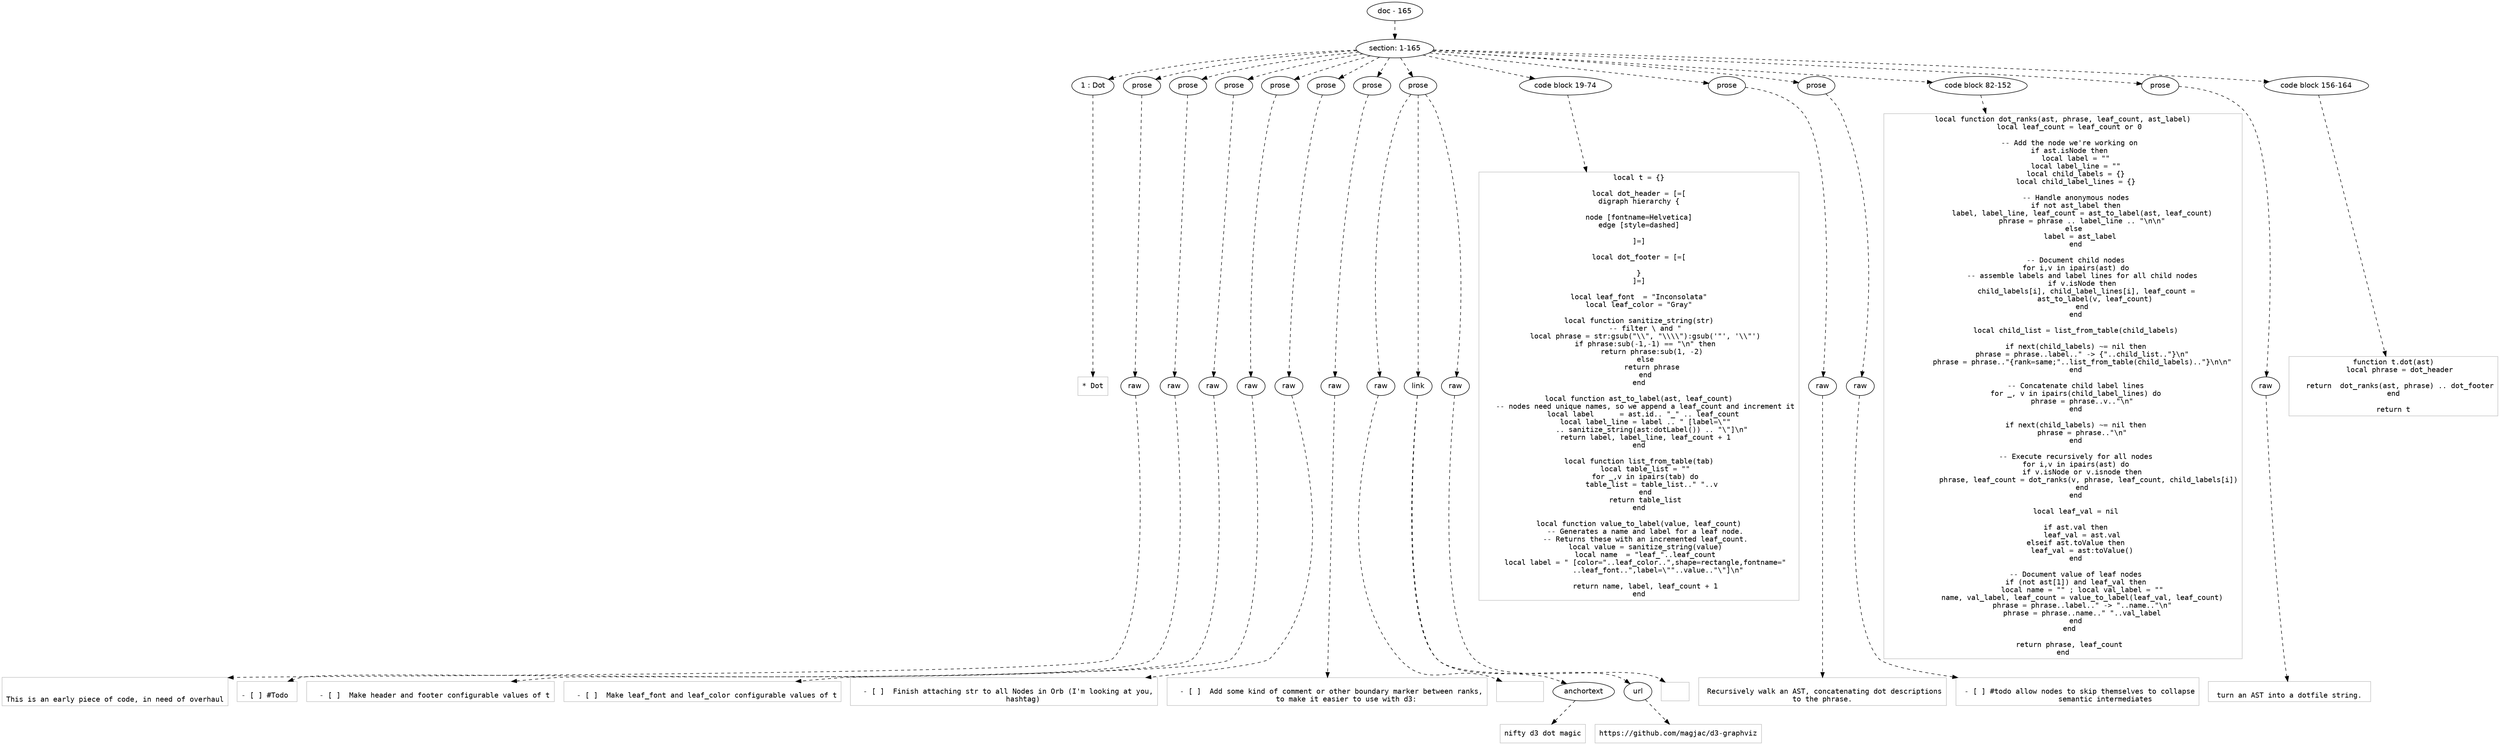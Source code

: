 digraph hierarchy {

node [fontname=Helvetica]
edge [style=dashed]

doc_0 [label="doc - 165"]


doc_0 -> { section_1}
{rank=same; section_1}

section_1 [label="section: 1-165"]


section_1 -> { header_2 prose_3 prose_4 prose_5 prose_6 prose_7 prose_8 prose_9 codeblock_10 prose_11 prose_12 codeblock_13 prose_14 codeblock_15}
{rank=same; header_2 prose_3 prose_4 prose_5 prose_6 prose_7 prose_8 prose_9 codeblock_10 prose_11 prose_12 codeblock_13 prose_14 codeblock_15}

header_2 [label="1 : Dot"]

prose_3 [label="prose"]

prose_4 [label="prose"]

prose_5 [label="prose"]

prose_6 [label="prose"]

prose_7 [label="prose"]

prose_8 [label="prose"]

prose_9 [label="prose"]

codeblock_10 [label="code block 19-74"]

prose_11 [label="prose"]

prose_12 [label="prose"]

codeblock_13 [label="code block 82-152"]

prose_14 [label="prose"]

codeblock_15 [label="code block 156-164"]


header_2 -> leaf_16
leaf_16  [color=Gray,shape=rectangle,fontname=Inconsolata,label="* Dot"]
prose_3 -> { raw_17}
{rank=same; raw_17}

raw_17 [label="raw"]


raw_17 -> leaf_18
leaf_18  [color=Gray,shape=rectangle,fontname=Inconsolata,label="

This is an early piece of code, in need of overhaul
"]
prose_4 -> { raw_19}
{rank=same; raw_19}

raw_19 [label="raw"]


raw_19 -> leaf_20
leaf_20  [color=Gray,shape=rectangle,fontname=Inconsolata,label="
- [ ] #Todo 
"]
prose_5 -> { raw_21}
{rank=same; raw_21}

raw_21 [label="raw"]


raw_21 -> leaf_22
leaf_22  [color=Gray,shape=rectangle,fontname=Inconsolata,label="
  - [ ]  Make header and footer configurable values of t
"]
prose_6 -> { raw_23}
{rank=same; raw_23}

raw_23 [label="raw"]


raw_23 -> leaf_24
leaf_24  [color=Gray,shape=rectangle,fontname=Inconsolata,label="
  - [ ]  Make leaf_font and leaf_color configurable values of t
"]
prose_7 -> { raw_25}
{rank=same; raw_25}

raw_25 [label="raw"]


raw_25 -> leaf_26
leaf_26  [color=Gray,shape=rectangle,fontname=Inconsolata,label="
  - [ ]  Finish attaching str to all Nodes in Orb (I'm looking at you,
         hashtag)
"]
prose_8 -> { raw_27}
{rank=same; raw_27}

raw_27 [label="raw"]


raw_27 -> leaf_28
leaf_28  [color=Gray,shape=rectangle,fontname=Inconsolata,label="
  - [ ]  Add some kind of comment or other boundary marker between ranks,
         to make it easier to use with d3:
"]
prose_9 -> { raw_29 link_30 raw_31}
{rank=same; raw_29 link_30 raw_31}

raw_29 [label="raw"]

link_30 [label="link"]

raw_31 [label="raw"]


raw_29 -> leaf_32
leaf_32  [color=Gray,shape=rectangle,fontname=Inconsolata,label="
         "]
link_30 -> { anchortext_33 url_34}
{rank=same; anchortext_33 url_34}

anchortext_33 [label="anchortext"]

url_34 [label="url"]


anchortext_33 -> leaf_35
leaf_35  [color=Gray,shape=rectangle,fontname=Inconsolata,label="nifty d3 dot magic"]
url_34 -> leaf_36
leaf_36  [color=Gray,shape=rectangle,fontname=Inconsolata,label="https://github.com/magjac/d3-graphviz"]
raw_31 -> leaf_37
leaf_37  [color=Gray,shape=rectangle,fontname=Inconsolata,label="
"]
codeblock_10 -> leaf_38
leaf_38  [color=Gray,shape=rectangle,fontname=Inconsolata,label="local t = {}

local dot_header = [=[
digraph hierarchy {

node [fontname=Helvetica]
edge [style=dashed]

]=]

local dot_footer = [=[

}
]=]

local leaf_font  = \"Inconsolata\"
local leaf_color = \"Gray\"

local function sanitize_string(str)
   -- filter \\ and \"
   local phrase = str:gsub(\"\\\\\", \"\\\\\\\\\"):gsub('\"', '\\\\\"')
   if phrase:sub(-1,-1) == \"\\n\" then
      return phrase:sub(1, -2)
   else
      return phrase
   end
end

local function ast_to_label(ast, leaf_count)
   -- nodes need unique names, so we append a leaf_count and increment it
   local label      = ast.id.. \"_\" .. leaf_count 
   local label_line = label .. \" [label=\\\"\"
      .. sanitize_string(ast:dotLabel()) .. \"\\\"]\\n\"
   return label, label_line, leaf_count + 1
end

local function list_from_table(tab)
   local table_list = \"\"
   for _,v in ipairs(tab) do
      table_list = table_list..\" \"..v
   end
   return table_list
end

local function value_to_label(value, leaf_count)
   -- Generates a name and label for a leaf node.
   -- Returns these with an incremented leaf_count.
   local value = sanitize_string(value)
   local name  = \"leaf_\"..leaf_count
   local label = \" [color=\"..leaf_color..\",shape=rectangle,fontname=\"
         ..leaf_font..\",label=\\\"\"..value..\"\\\"]\\n\"

   return name, label, leaf_count + 1
end"]
prose_11 -> { raw_39}
{rank=same; raw_39}

raw_39 [label="raw"]


raw_39 -> leaf_40
leaf_40  [color=Gray,shape=rectangle,fontname=Inconsolata,label="
 Recursively walk an AST, concatenating dot descriptions
 to the phrase. 
"]
prose_12 -> { raw_41}
{rank=same; raw_41}

raw_41 [label="raw"]


raw_41 -> leaf_42
leaf_42  [color=Gray,shape=rectangle,fontname=Inconsolata,label="
 - [ ] #todo allow nodes to skip themselves to collapse
             semantic intermediates
"]
codeblock_13 -> leaf_43
leaf_43  [color=Gray,shape=rectangle,fontname=Inconsolata,label="local function dot_ranks(ast, phrase, leaf_count, ast_label)
   local leaf_count = leaf_count or 0

   -- Add the node we're working on
   if ast.isNode then
      local label = \"\"
      local label_line = \"\"
      local child_labels = {}
      local child_label_lines = {}

      -- Handle anonymous nodes
      if not ast_label then
         label, label_line, leaf_count = ast_to_label(ast, leaf_count)
         phrase = phrase .. label_line .. \"\\n\\n\"
      else 
         label = ast_label 
      end

      -- Document child nodes
      for i,v in ipairs(ast) do
         -- assemble labels and label lines for all child nodes
         if v.isNode then
            child_labels[i], child_label_lines[i], leaf_count = 
               ast_to_label(v, leaf_count)
         end
      end

      local child_list = list_from_table(child_labels)

      if next(child_labels) ~= nil then
         phrase = phrase..label..\" -> {\"..child_list..\"}\\n\"
         phrase = phrase..\"{rank=same;\"..list_from_table(child_labels)..\"}\\n\\n\"
      end

      -- Concatenate child label lines
      for _, v in ipairs(child_label_lines) do
         phrase = phrase..v..\"\\n\"
      end

      if next(child_labels) ~= nil then
         phrase = phrase..\"\\n\"
      end

      -- Execute recursively for all nodes
      for i,v in ipairs(ast) do
         if v.isNode or v.isnode then
            phrase, leaf_count = dot_ranks(v, phrase, leaf_count, child_labels[i])
         end
      end

      local leaf_val = nil

      if ast.val then
         leaf_val = ast.val
      elseif ast.toValue then
         leaf_val = ast:toValue()
      end

      -- Document value of leaf nodes
      if (not ast[1]) and leaf_val then
         local name = \"\" ; local val_label = \"\"
         name, val_label, leaf_count = value_to_label(leaf_val, leaf_count)
         phrase = phrase..label..\" -> \"..name..\"\\n\"
         phrase = phrase..name..\" \"..val_label
      end
   end

   return phrase, leaf_count
end"]
prose_14 -> { raw_44}
{rank=same; raw_44}

raw_44 [label="raw"]


raw_44 -> leaf_45
leaf_45  [color=Gray,shape=rectangle,fontname=Inconsolata,label="
 turn an AST into a dotfile string. 
"]
codeblock_15 -> leaf_46
leaf_46  [color=Gray,shape=rectangle,fontname=Inconsolata,label="function t.dot(ast)
   local phrase = dot_header

   return  dot_ranks(ast, phrase) .. dot_footer
end

return t"]

}
